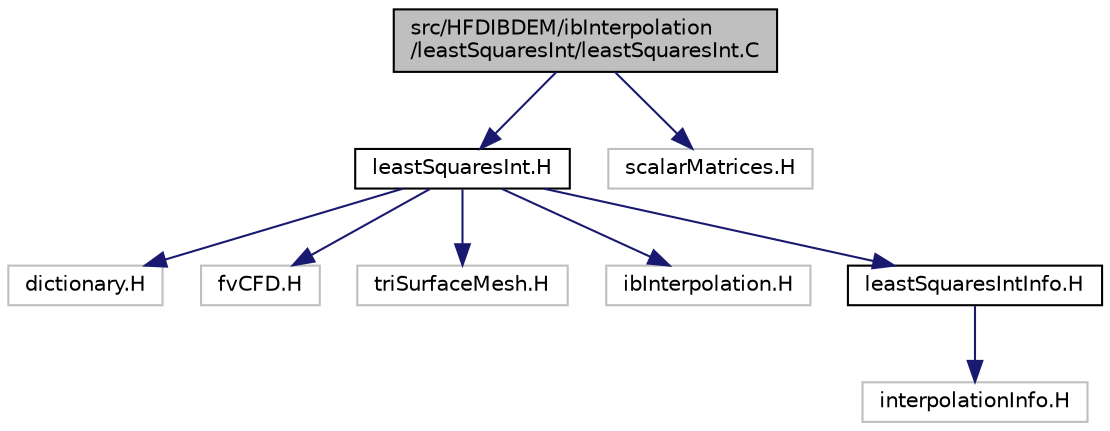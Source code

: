 digraph "src/HFDIBDEM/ibInterpolation/leastSquaresInt/leastSquaresInt.C"
{
 // LATEX_PDF_SIZE
  edge [fontname="Helvetica",fontsize="10",labelfontname="Helvetica",labelfontsize="10"];
  node [fontname="Helvetica",fontsize="10",shape=record];
  Node1 [label="src/HFDIBDEM/ibInterpolation\l/leastSquaresInt/leastSquaresInt.C",height=0.2,width=0.4,color="black", fillcolor="grey75", style="filled", fontcolor="black",tooltip=" "];
  Node1 -> Node2 [color="midnightblue",fontsize="10",style="solid",fontname="Helvetica"];
  Node2 [label="leastSquaresInt.H",height=0.2,width=0.4,color="black", fillcolor="white", style="filled",URL="$ibInterpolation_2leastSquaresInt_2leastSquaresInt_8H.html",tooltip=" "];
  Node2 -> Node3 [color="midnightblue",fontsize="10",style="solid",fontname="Helvetica"];
  Node3 [label="dictionary.H",height=0.2,width=0.4,color="grey75", fillcolor="white", style="filled",tooltip=" "];
  Node2 -> Node4 [color="midnightblue",fontsize="10",style="solid",fontname="Helvetica"];
  Node4 [label="fvCFD.H",height=0.2,width=0.4,color="grey75", fillcolor="white", style="filled",tooltip=" "];
  Node2 -> Node5 [color="midnightblue",fontsize="10",style="solid",fontname="Helvetica"];
  Node5 [label="triSurfaceMesh.H",height=0.2,width=0.4,color="grey75", fillcolor="white", style="filled",tooltip=" "];
  Node2 -> Node6 [color="midnightblue",fontsize="10",style="solid",fontname="Helvetica"];
  Node6 [label="ibInterpolation.H",height=0.2,width=0.4,color="grey75", fillcolor="white", style="filled",tooltip=" "];
  Node2 -> Node7 [color="midnightblue",fontsize="10",style="solid",fontname="Helvetica"];
  Node7 [label="leastSquaresIntInfo.H",height=0.2,width=0.4,color="black", fillcolor="white", style="filled",URL="$ibInterpolation_2leastSquaresInt_2leastSquaresIntInfo_8H.html",tooltip=" "];
  Node7 -> Node8 [color="midnightblue",fontsize="10",style="solid",fontname="Helvetica"];
  Node8 [label="interpolationInfo.H",height=0.2,width=0.4,color="grey75", fillcolor="white", style="filled",tooltip=" "];
  Node1 -> Node9 [color="midnightblue",fontsize="10",style="solid",fontname="Helvetica"];
  Node9 [label="scalarMatrices.H",height=0.2,width=0.4,color="grey75", fillcolor="white", style="filled",tooltip=" "];
}
